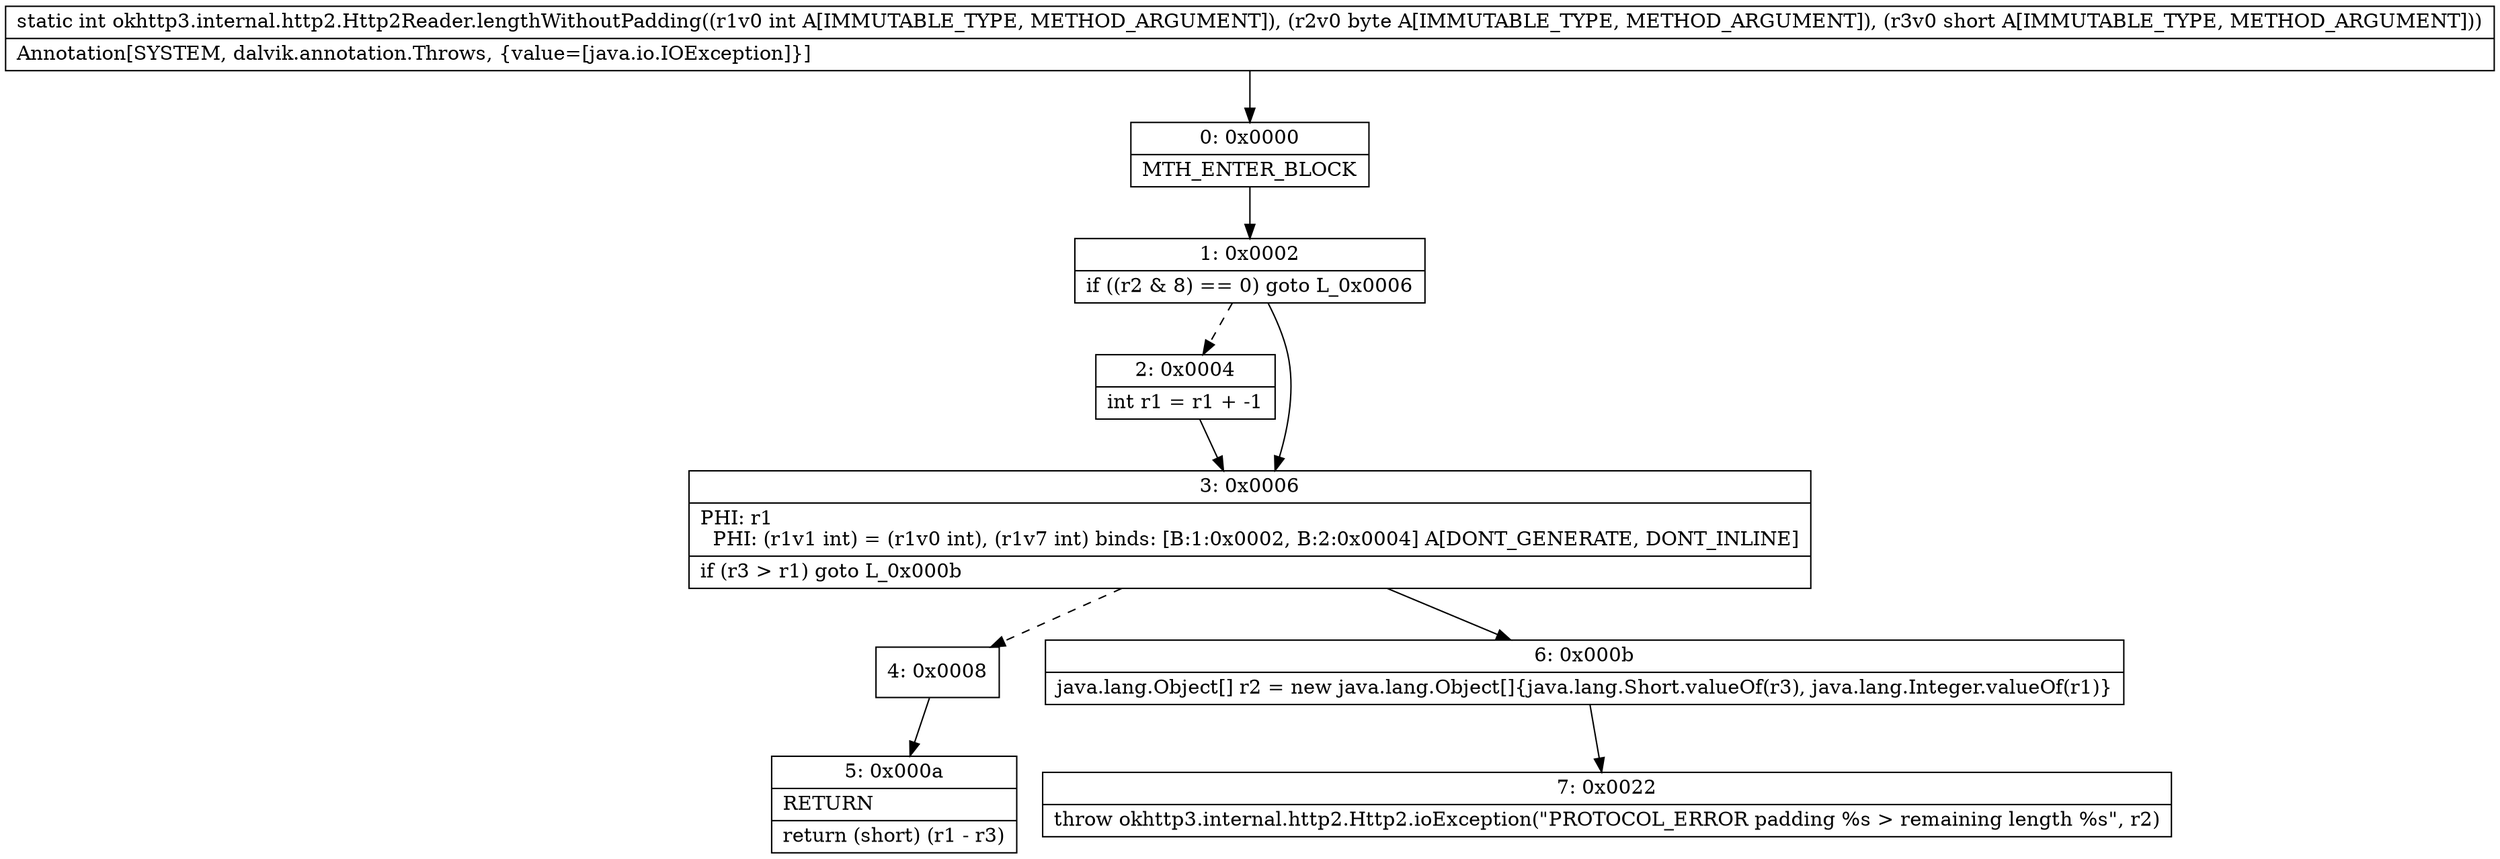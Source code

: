 digraph "CFG forokhttp3.internal.http2.Http2Reader.lengthWithoutPadding(IBS)I" {
Node_0 [shape=record,label="{0\:\ 0x0000|MTH_ENTER_BLOCK\l}"];
Node_1 [shape=record,label="{1\:\ 0x0002|if ((r2 & 8) == 0) goto L_0x0006\l}"];
Node_2 [shape=record,label="{2\:\ 0x0004|int r1 = r1 + \-1\l}"];
Node_3 [shape=record,label="{3\:\ 0x0006|PHI: r1 \l  PHI: (r1v1 int) = (r1v0 int), (r1v7 int) binds: [B:1:0x0002, B:2:0x0004] A[DONT_GENERATE, DONT_INLINE]\l|if (r3 \> r1) goto L_0x000b\l}"];
Node_4 [shape=record,label="{4\:\ 0x0008}"];
Node_5 [shape=record,label="{5\:\ 0x000a|RETURN\l|return (short) (r1 \- r3)\l}"];
Node_6 [shape=record,label="{6\:\ 0x000b|java.lang.Object[] r2 = new java.lang.Object[]\{java.lang.Short.valueOf(r3), java.lang.Integer.valueOf(r1)\}\l}"];
Node_7 [shape=record,label="{7\:\ 0x0022|throw okhttp3.internal.http2.Http2.ioException(\"PROTOCOL_ERROR padding %s \> remaining length %s\", r2)\l}"];
MethodNode[shape=record,label="{static int okhttp3.internal.http2.Http2Reader.lengthWithoutPadding((r1v0 int A[IMMUTABLE_TYPE, METHOD_ARGUMENT]), (r2v0 byte A[IMMUTABLE_TYPE, METHOD_ARGUMENT]), (r3v0 short A[IMMUTABLE_TYPE, METHOD_ARGUMENT]))  | Annotation[SYSTEM, dalvik.annotation.Throws, \{value=[java.io.IOException]\}]\l}"];
MethodNode -> Node_0;
Node_0 -> Node_1;
Node_1 -> Node_2[style=dashed];
Node_1 -> Node_3;
Node_2 -> Node_3;
Node_3 -> Node_4[style=dashed];
Node_3 -> Node_6;
Node_4 -> Node_5;
Node_6 -> Node_7;
}


